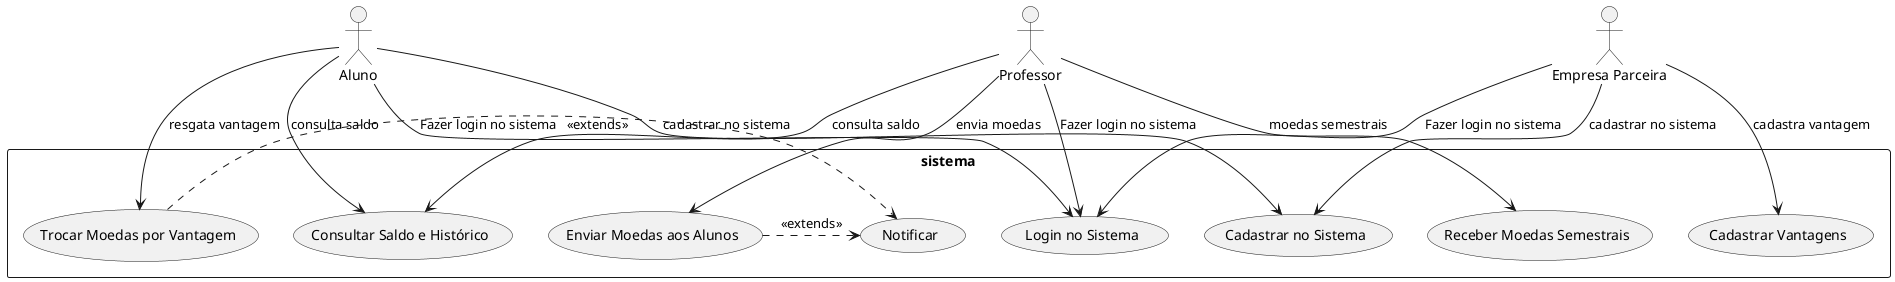 @startuml
actor "Aluno" as aluno
actor "Professor" as professor
actor "Empresa Parceira" as empresa

rectangle  sistema {
    usecase "Cadastrar no Sistema" as Cadastrar
    usecase "Login no Sistema" as Login
    usecase "Consultar Saldo e Histórico" as Saldo
    usecase "Trocar Moedas por Vantagem" as Resgate
    usecase "Enviar Moedas aos Alunos" as Enviar
    usecase "Cadastrar Vantagens" as Vantagem
    usecase "Notificar" as Notificacao
    usecase "Receber Moedas Semestrais" as Receber

    aluno --> Cadastrar : cadastrar no sistema
    aluno --> Login : Fazer login no sistema 
    aluno --> Saldo : consulta saldo
    aluno --> Resgate : resgata vantagem
    professor --> Login : Fazer login no sistema
    professor --> Saldo : consulta saldo 
    professor --> Enviar : envia moedas
    professor --> Receber : moedas semestrais 
    empresa --> Cadastrar : cadastrar no sistema
    empresa --> Login : Fazer login no sistema 
    empresa --> Vantagem : cadastra vantagem
    
    


    Resgate .> Notificacao : <<extends>>
    Enviar .> Notificacao : <<extends>>
}
@enduml
